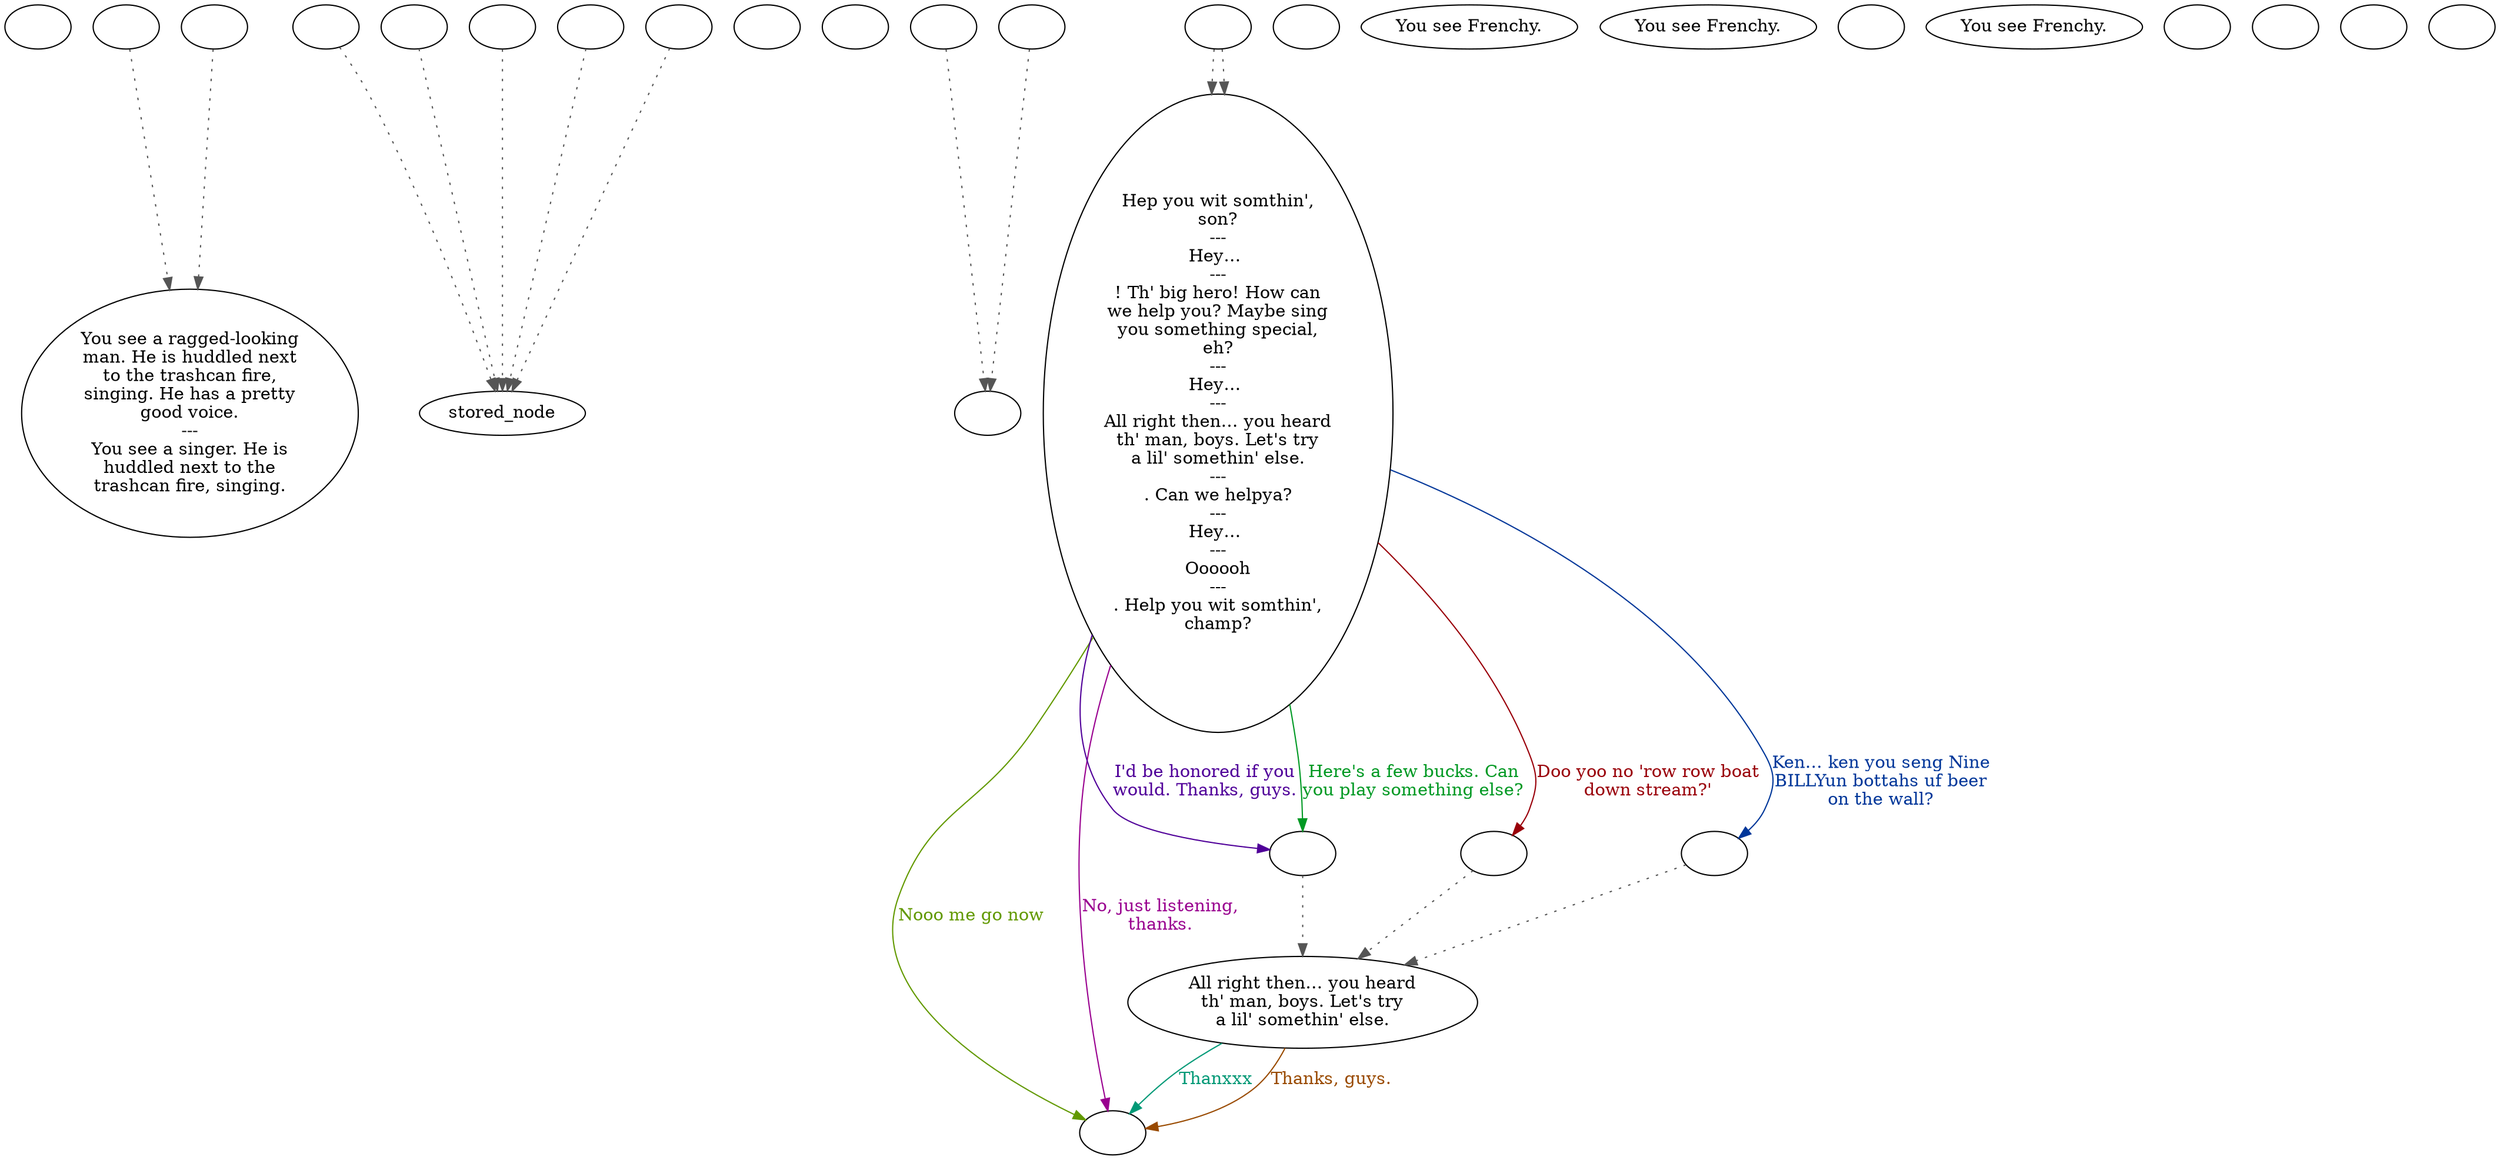 digraph ncBand {
  "checkPartyMembersNearDoor" [style=filled       fillcolor="#FFFFFF"       color="#000000"]
  "checkPartyMembersNearDoor" [label=""]
  "ChooseFromList" [style=filled       fillcolor="#FFFFFF"       color="#000000"]
  "ChooseFromList" [label="You see a ragged-looking\nman. He is huddled next\nto the trashcan fire,\nsinging. He has a pretty\ngood voice.\n---\nYou see a singer. He is\nhuddled next to the\ntrashcan fire, singing."]
  "CLICK_PREV" [style=filled       fillcolor="#FFFFFF"       color="#000000"]
  "CLICK_PREV" -> "ChooseFromList" [style=dotted color="#555555"]
  "CLICK_PREV" [label=""]
  "CLICK_0" [style=filled       fillcolor="#FFFFFF"       color="#000000"]
  "CLICK_0" -> "stored_node" [style=dotted color="#555555"]
  "CLICK_0" [label=""]
  "CLICK_1" [style=filled       fillcolor="#FFFFFF"       color="#000000"]
  "CLICK_1" -> "stored_node" [style=dotted color="#555555"]
  "CLICK_1" [label=""]
  "CLICK_2" [style=filled       fillcolor="#FFFFFF"       color="#000000"]
  "CLICK_2" -> "stored_node" [style=dotted color="#555555"]
  "CLICK_2" [label=""]
  "CLICK_3" [style=filled       fillcolor="#FFFFFF"       color="#000000"]
  "CLICK_3" -> "stored_node" [style=dotted color="#555555"]
  "CLICK_3" [label=""]
  "CLICK_4" [style=filled       fillcolor="#FFFFFF"       color="#000000"]
  "CLICK_4" -> "stored_node" [style=dotted color="#555555"]
  "CLICK_4" [label=""]
  "CLICK_MORE" [style=filled       fillcolor="#FFFFFF"       color="#000000"]
  "CLICK_MORE" -> "ChooseFromList" [style=dotted color="#555555"]
  "CLICK_MORE" [label=""]
  "start" [style=filled       fillcolor="#FFFFFF"       color="#000000"]
  "start" [label=""]
  "critter_p_proc" [style=filled       fillcolor="#FFFFFF"       color="#000000"]
  "critter_p_proc" [label=""]
  "pickup_p_proc" [style=filled       fillcolor="#FFFFFF"       color="#000000"]
  "pickup_p_proc" -> "Node998" [style=dotted color="#555555"]
  "pickup_p_proc" [label=""]
  "talk_p_proc" [style=filled       fillcolor="#FFFFFF"       color="#000000"]
  "talk_p_proc" -> "Node001" [style=dotted color="#555555"]
  "talk_p_proc" -> "Node001" [style=dotted color="#555555"]
  "talk_p_proc" [label=""]
  "destroy_p_proc" [style=filled       fillcolor="#FFFFFF"       color="#000000"]
  "destroy_p_proc" [label=""]
  "look_at_p_proc" [style=filled       fillcolor="#FFFFFF"       color="#000000"]
  "look_at_p_proc" [label="You see Frenchy."]
  "description_p_proc" [style=filled       fillcolor="#FFFFFF"       color="#000000"]
  "description_p_proc" [label="You see Frenchy."]
  "use_skill_on_p_proc" [style=filled       fillcolor="#FFFFFF"       color="#000000"]
  "use_skill_on_p_proc" [label=""]
  "damage_p_proc" [style=filled       fillcolor="#FFFFFF"       color="#000000"]
  "damage_p_proc" -> "Node998" [style=dotted color="#555555"]
  "damage_p_proc" [label=""]
  "map_enter_p_proc" [style=filled       fillcolor="#FFFFFF"       color="#000000"]
  "map_enter_p_proc" [label="You see Frenchy."]
  "map_exit_p_proc" [style=filled       fillcolor="#FFFFFF"       color="#000000"]
  "map_exit_p_proc" [label=""]
  "timed_event_p_proc" [style=filled       fillcolor="#FFFFFF"       color="#000000"]
  "timed_event_p_proc" [label=""]
  "combat_p_proc" [style=filled       fillcolor="#FFFFFF"       color="#000000"]
  "combat_p_proc" [label=""]
  "map_update_p_proc" [style=filled       fillcolor="#FFFFFF"       color="#000000"]
  "map_update_p_proc" [label=""]
  "Node998" [style=filled       fillcolor="#FFFFFF"       color="#000000"]
  "Node998" [label=""]
  "Node999" [style=filled       fillcolor="#FFFFFF"       color="#000000"]
  "Node999" [label=""]
  "Node001" [style=filled       fillcolor="#FFFFFF"       color="#000000"]
  "Node001" [label="Hep you wit somthin',\nson?\n---\nHey… \n---\n! Th' big hero! How can\nwe help you? Maybe sing\nyou something special,\neh?\n---\nHey… \n---\nAll right then… you heard\nth' man, boys. Let's try\na lil' somethin' else.\n---\n. Can we helpya?\n---\nHey… \n---\nOooooh\n---\n. Help you wit somthin',\nchamp?"]
  "Node001" -> "Node988" [label="I'd be honored if you\nwould. Thanks, guys." color="#500099" fontcolor="#500099"]
  "Node001" -> "Node988" [label="Here's a few bucks. Can\nyou play something else?" color="#009923" fontcolor="#009923"]
  "Node001" -> "Node990" [label="Doo yoo no 'row row boat\ndown stream?'" color="#990009" fontcolor="#990009"]
  "Node001" -> "Node989" [label="Ken… ken you seng Nine\nBILLYun bottahs uf beer\non the wall?" color="#003699" fontcolor="#003699"]
  "Node001" -> "Node999" [label="Nooo me go now" color="#629900" fontcolor="#629900"]
  "Node001" -> "Node999" [label="No, just listening,\nthanks." color="#99008F" fontcolor="#99008F"]
  "Node002" [style=filled       fillcolor="#FFFFFF"       color="#000000"]
  "Node002" [label="All right then… you heard\nth' man, boys. Let's try\na lil' somethin' else."]
  "Node002" -> "Node999" [label="Thanxxx" color="#009976" fontcolor="#009976"]
  "Node002" -> "Node999" [label="Thanks, guys." color="#994A00" fontcolor="#994A00"]
  "Node990" [style=filled       fillcolor="#FFFFFF"       color="#000000"]
  "Node990" -> "Node002" [style=dotted color="#555555"]
  "Node990" [label=""]
  "Node989" [style=filled       fillcolor="#FFFFFF"       color="#000000"]
  "Node989" -> "Node002" [style=dotted color="#555555"]
  "Node989" [label=""]
  "Node988" [style=filled       fillcolor="#FFFFFF"       color="#000000"]
  "Node988" -> "Node002" [style=dotted color="#555555"]
  "Node988" [label=""]
}